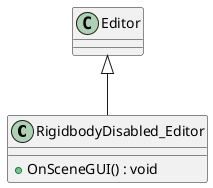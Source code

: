 @startuml
class RigidbodyDisabled_Editor {
    + OnSceneGUI() : void
}
Editor <|-- RigidbodyDisabled_Editor
@enduml
